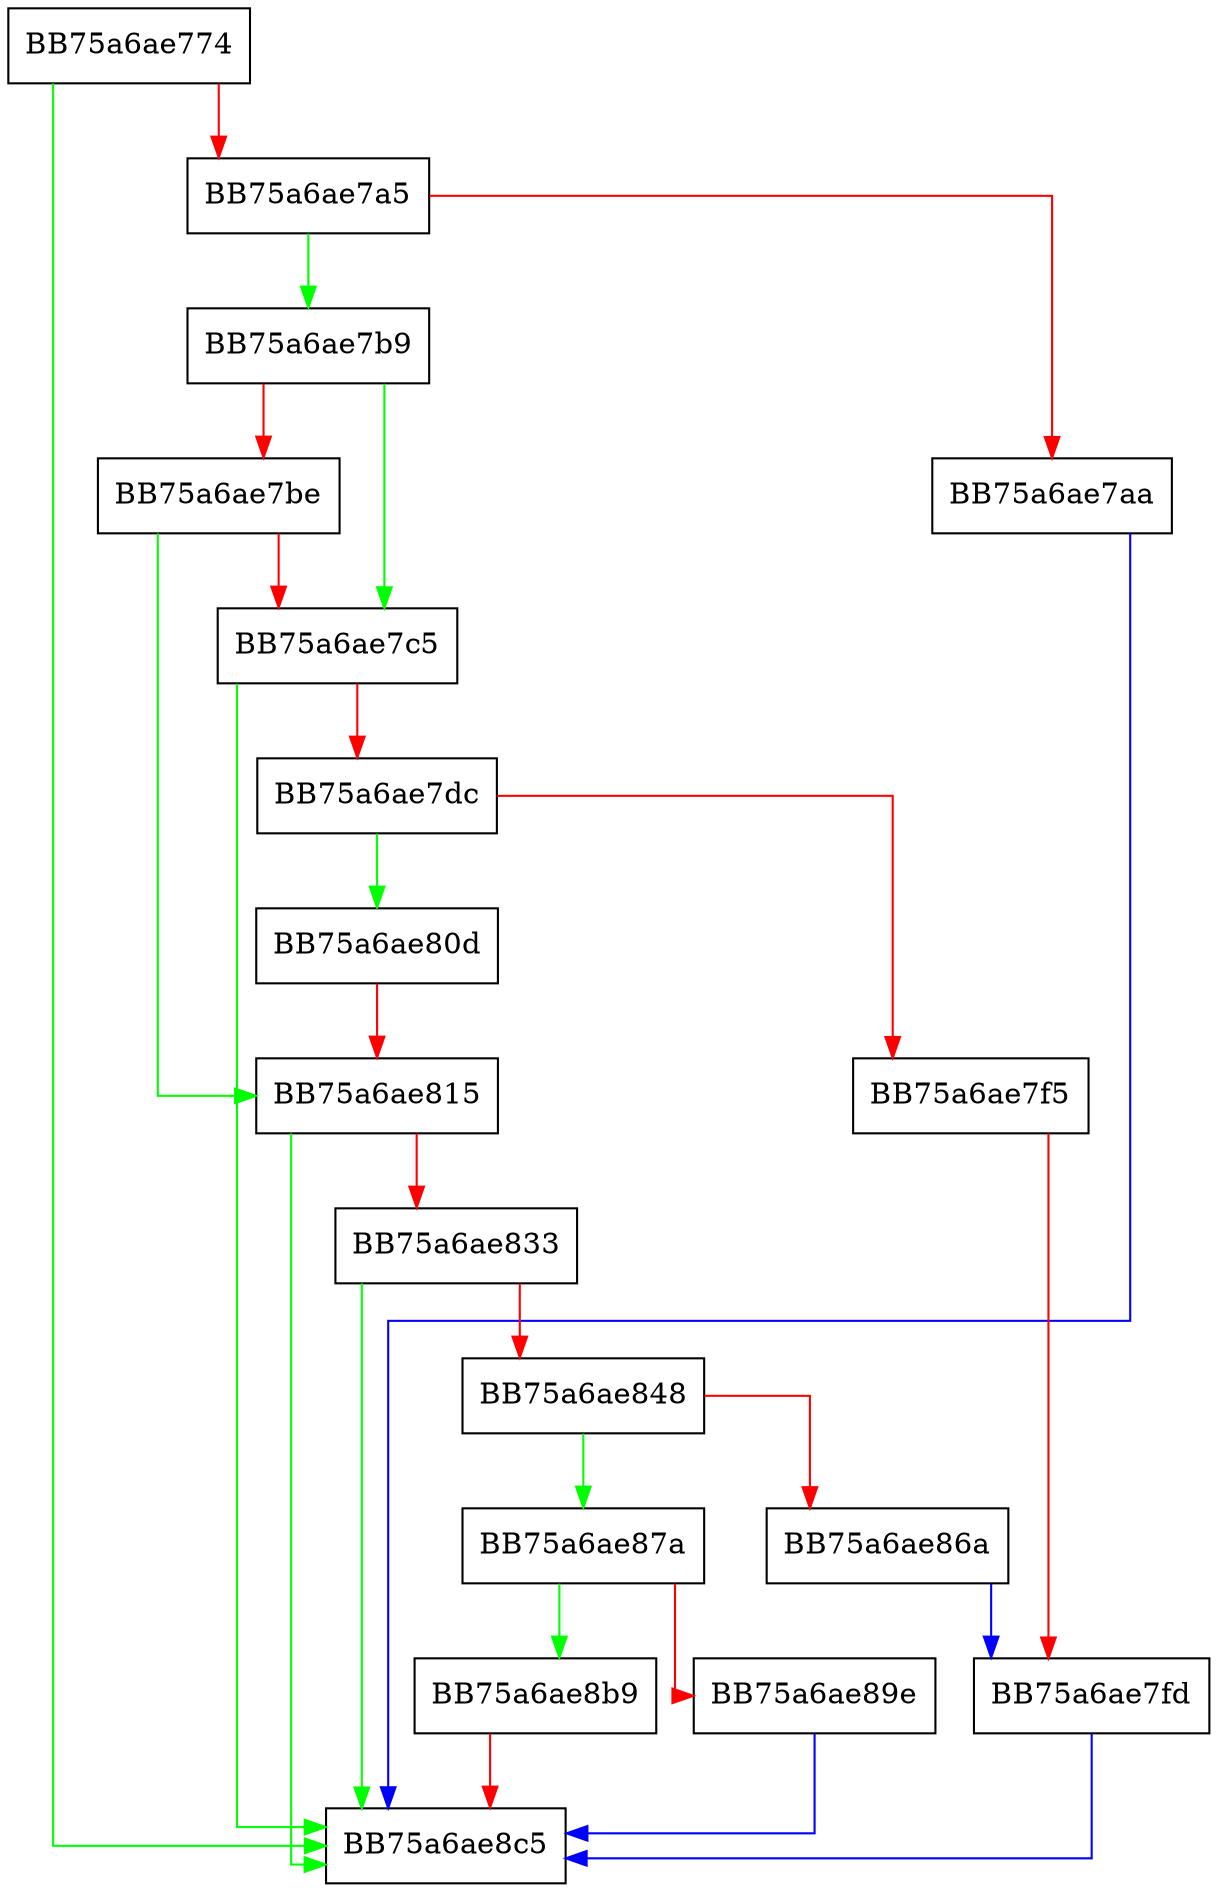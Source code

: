 digraph sqlite3Reindex {
  node [shape="box"];
  graph [splines=ortho];
  BB75a6ae774 -> BB75a6ae8c5 [color="green"];
  BB75a6ae774 -> BB75a6ae7a5 [color="red"];
  BB75a6ae7a5 -> BB75a6ae7b9 [color="green"];
  BB75a6ae7a5 -> BB75a6ae7aa [color="red"];
  BB75a6ae7aa -> BB75a6ae8c5 [color="blue"];
  BB75a6ae7b9 -> BB75a6ae7c5 [color="green"];
  BB75a6ae7b9 -> BB75a6ae7be [color="red"];
  BB75a6ae7be -> BB75a6ae815 [color="green"];
  BB75a6ae7be -> BB75a6ae7c5 [color="red"];
  BB75a6ae7c5 -> BB75a6ae8c5 [color="green"];
  BB75a6ae7c5 -> BB75a6ae7dc [color="red"];
  BB75a6ae7dc -> BB75a6ae80d [color="green"];
  BB75a6ae7dc -> BB75a6ae7f5 [color="red"];
  BB75a6ae7f5 -> BB75a6ae7fd [color="red"];
  BB75a6ae7fd -> BB75a6ae8c5 [color="blue"];
  BB75a6ae80d -> BB75a6ae815 [color="red"];
  BB75a6ae815 -> BB75a6ae8c5 [color="green"];
  BB75a6ae815 -> BB75a6ae833 [color="red"];
  BB75a6ae833 -> BB75a6ae8c5 [color="green"];
  BB75a6ae833 -> BB75a6ae848 [color="red"];
  BB75a6ae848 -> BB75a6ae87a [color="green"];
  BB75a6ae848 -> BB75a6ae86a [color="red"];
  BB75a6ae86a -> BB75a6ae7fd [color="blue"];
  BB75a6ae87a -> BB75a6ae8b9 [color="green"];
  BB75a6ae87a -> BB75a6ae89e [color="red"];
  BB75a6ae89e -> BB75a6ae8c5 [color="blue"];
  BB75a6ae8b9 -> BB75a6ae8c5 [color="red"];
}